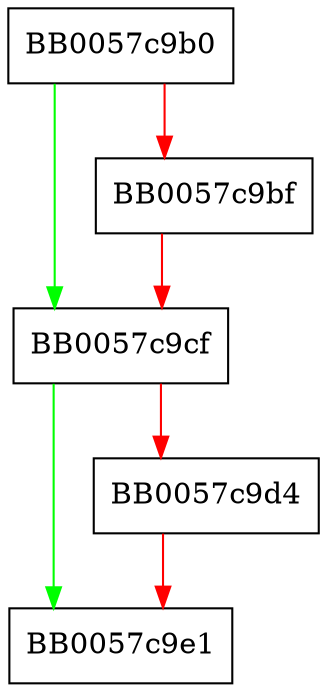digraph DH_set0_key {
  node [shape="box"];
  graph [splines=ortho];
  BB0057c9b0 -> BB0057c9cf [color="green"];
  BB0057c9b0 -> BB0057c9bf [color="red"];
  BB0057c9bf -> BB0057c9cf [color="red"];
  BB0057c9cf -> BB0057c9e1 [color="green"];
  BB0057c9cf -> BB0057c9d4 [color="red"];
  BB0057c9d4 -> BB0057c9e1 [color="red"];
}
